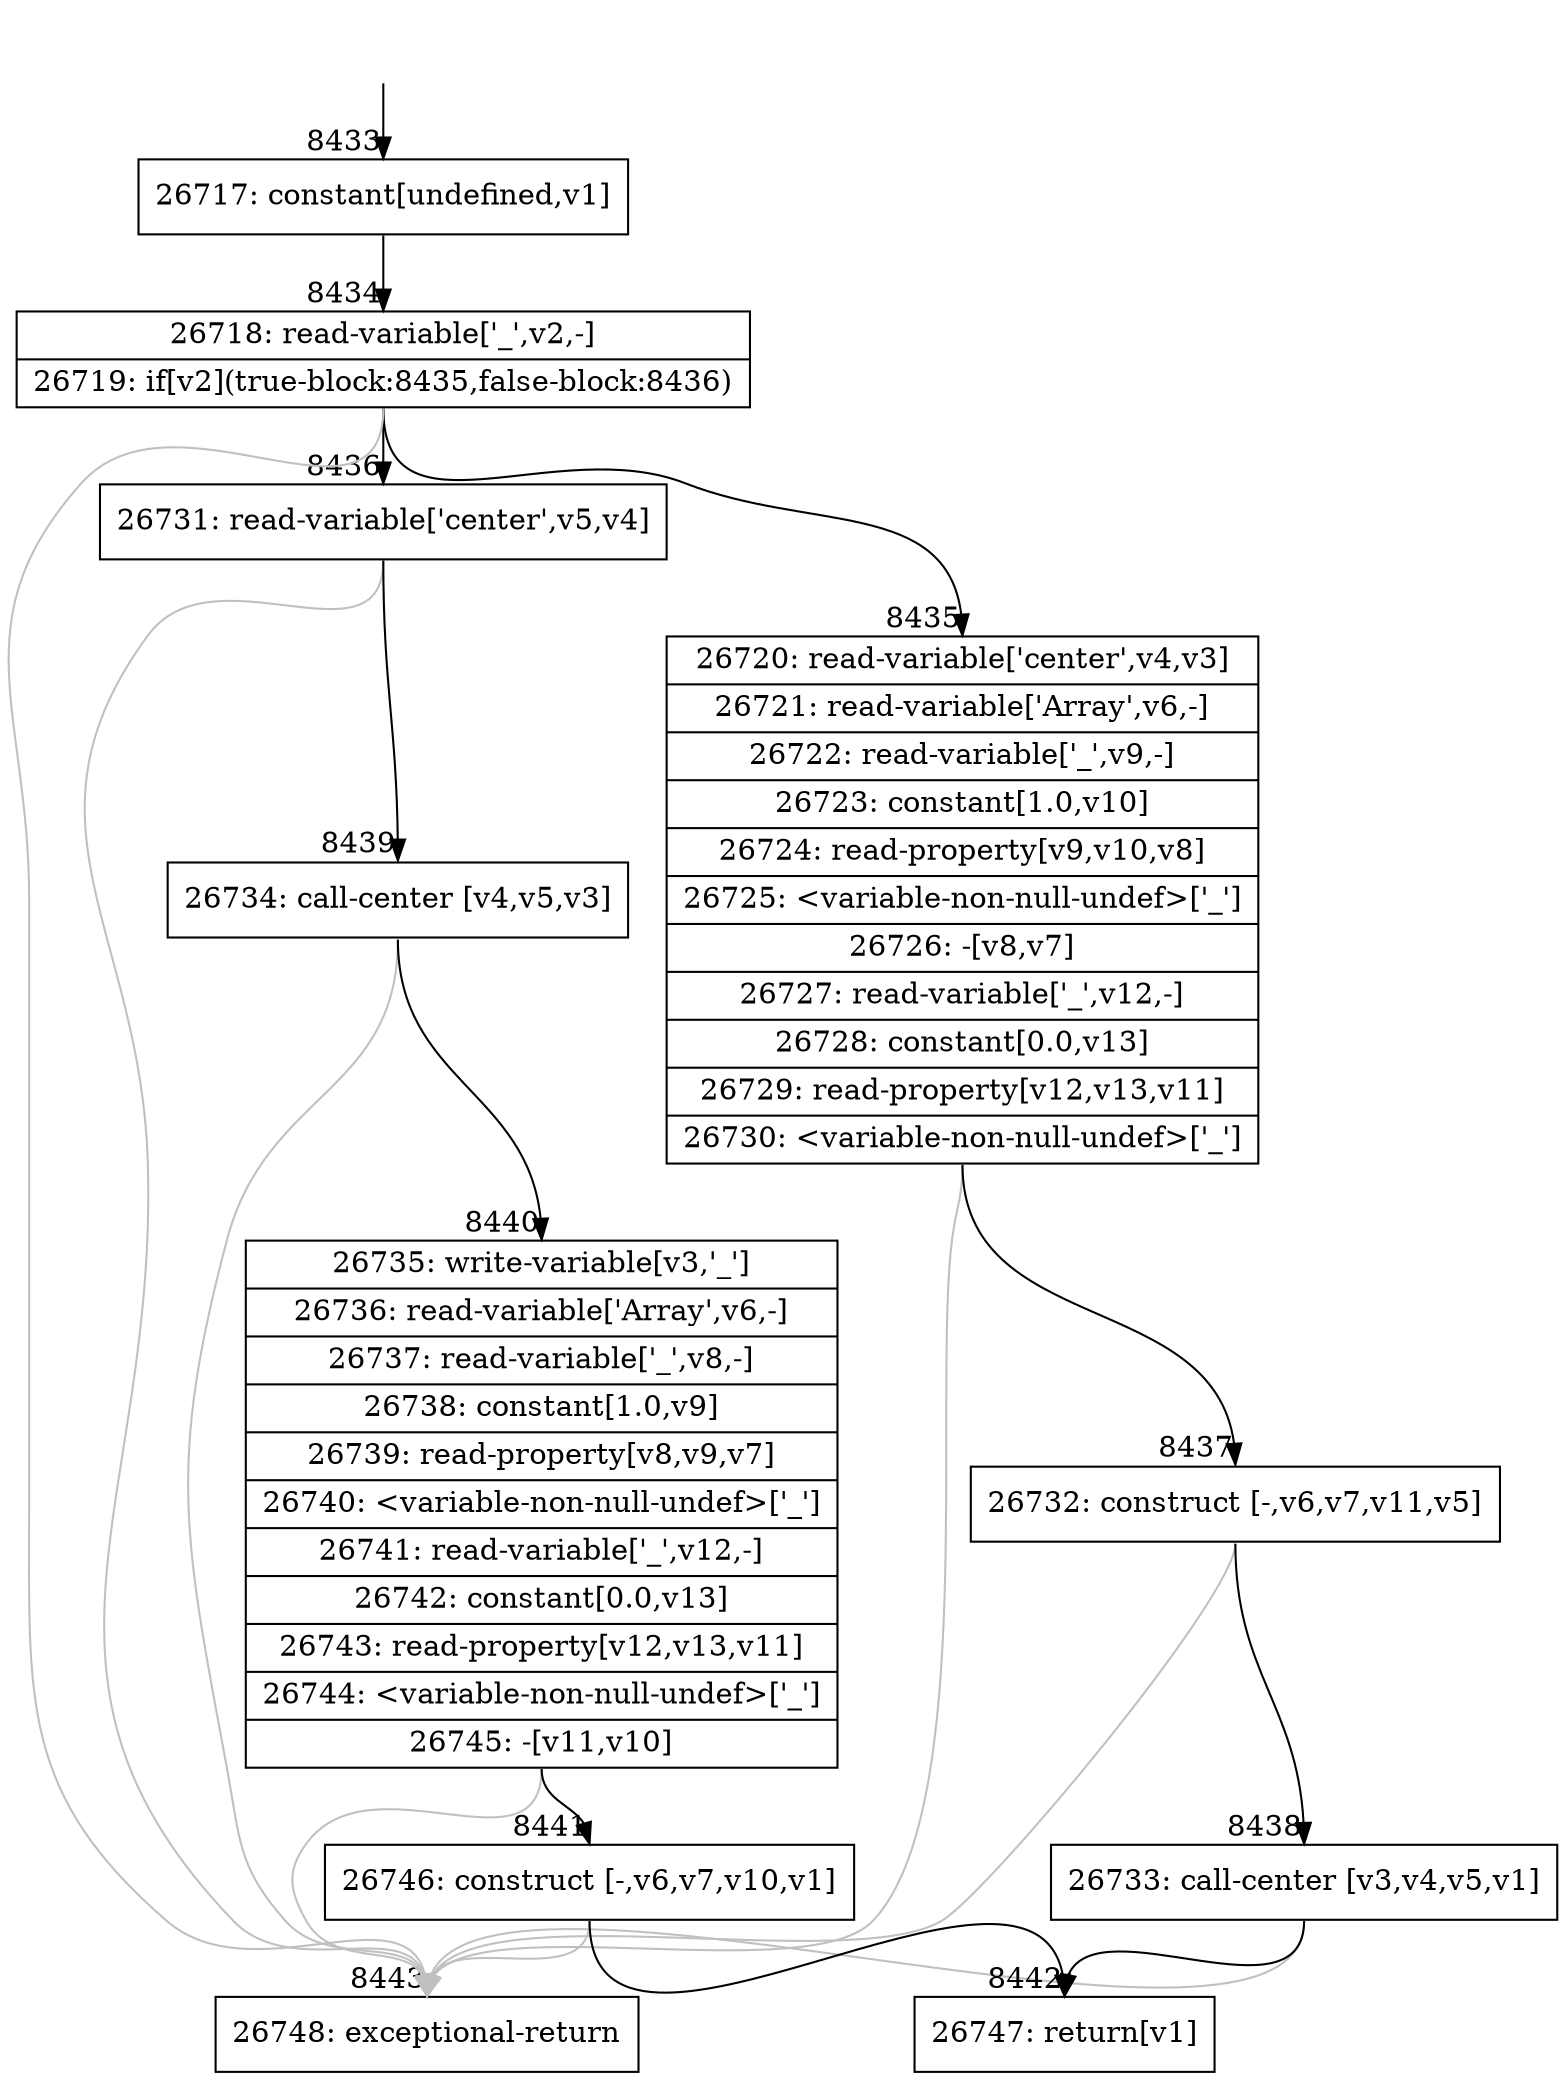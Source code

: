 digraph {
rankdir="TD"
BB_entry804[shape=none,label=""];
BB_entry804 -> BB8433 [tailport=s, headport=n, headlabel="    8433"]
BB8433 [shape=record label="{26717: constant[undefined,v1]}" ] 
BB8433 -> BB8434 [tailport=s, headport=n, headlabel="      8434"]
BB8434 [shape=record label="{26718: read-variable['_',v2,-]|26719: if[v2](true-block:8435,false-block:8436)}" ] 
BB8434 -> BB8435 [tailport=s, headport=n, headlabel="      8435"]
BB8434 -> BB8436 [tailport=s, headport=n, headlabel="      8436"]
BB8434 -> BB8443 [tailport=s, headport=n, color=gray, headlabel="      8443"]
BB8435 [shape=record label="{26720: read-variable['center',v4,v3]|26721: read-variable['Array',v6,-]|26722: read-variable['_',v9,-]|26723: constant[1.0,v10]|26724: read-property[v9,v10,v8]|26725: \<variable-non-null-undef\>['_']|26726: -[v8,v7]|26727: read-variable['_',v12,-]|26728: constant[0.0,v13]|26729: read-property[v12,v13,v11]|26730: \<variable-non-null-undef\>['_']}" ] 
BB8435 -> BB8437 [tailport=s, headport=n, headlabel="      8437"]
BB8435 -> BB8443 [tailport=s, headport=n, color=gray]
BB8436 [shape=record label="{26731: read-variable['center',v5,v4]}" ] 
BB8436 -> BB8439 [tailport=s, headport=n, headlabel="      8439"]
BB8436 -> BB8443 [tailport=s, headport=n, color=gray]
BB8437 [shape=record label="{26732: construct [-,v6,v7,v11,v5]}" ] 
BB8437 -> BB8438 [tailport=s, headport=n, headlabel="      8438"]
BB8437 -> BB8443 [tailport=s, headport=n, color=gray]
BB8438 [shape=record label="{26733: call-center [v3,v4,v5,v1]}" ] 
BB8438 -> BB8442 [tailport=s, headport=n, headlabel="      8442"]
BB8438 -> BB8443 [tailport=s, headport=n, color=gray]
BB8439 [shape=record label="{26734: call-center [v4,v5,v3]}" ] 
BB8439 -> BB8440 [tailport=s, headport=n, headlabel="      8440"]
BB8439 -> BB8443 [tailport=s, headport=n, color=gray]
BB8440 [shape=record label="{26735: write-variable[v3,'_']|26736: read-variable['Array',v6,-]|26737: read-variable['_',v8,-]|26738: constant[1.0,v9]|26739: read-property[v8,v9,v7]|26740: \<variable-non-null-undef\>['_']|26741: read-variable['_',v12,-]|26742: constant[0.0,v13]|26743: read-property[v12,v13,v11]|26744: \<variable-non-null-undef\>['_']|26745: -[v11,v10]}" ] 
BB8440 -> BB8441 [tailport=s, headport=n, headlabel="      8441"]
BB8440 -> BB8443 [tailport=s, headport=n, color=gray]
BB8441 [shape=record label="{26746: construct [-,v6,v7,v10,v1]}" ] 
BB8441 -> BB8442 [tailport=s, headport=n]
BB8441 -> BB8443 [tailport=s, headport=n, color=gray]
BB8442 [shape=record label="{26747: return[v1]}" ] 
BB8443 [shape=record label="{26748: exceptional-return}" ] 
//#$~ 4782
}

